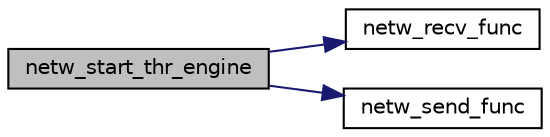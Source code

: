 digraph G
{
  edge [fontname="Helvetica",fontsize="10",labelfontname="Helvetica",labelfontsize="10"];
  node [fontname="Helvetica",fontsize="10",shape=record];
  rankdir=LR;
  Node1 [label="netw_start_thr_engine",height=0.2,width=0.4,color="black", fillcolor="grey75", style="filled" fontcolor="black"];
  Node1 -> Node2 [color="midnightblue",fontsize="10",style="solid",fontname="Helvetica"];
  Node2 [label="netw_recv_func",height=0.2,width=0.4,color="black", fillcolor="white", style="filled",URL="$group___n_e_t_w_o_r_k_i_n_g.html#gad67570728a69ce2788b8bc9dcaa7c392",tooltip="To Thread Receiving function."];
  Node1 -> Node3 [color="midnightblue",fontsize="10",style="solid",fontname="Helvetica"];
  Node3 [label="netw_send_func",height=0.2,width=0.4,color="black", fillcolor="white", style="filled",URL="$group___n_e_t_w_o_r_k_i_n_g.html#gaa3c12701bdb3cd2e1adaa00981ca3cc8",tooltip="Thread send function."];
}
